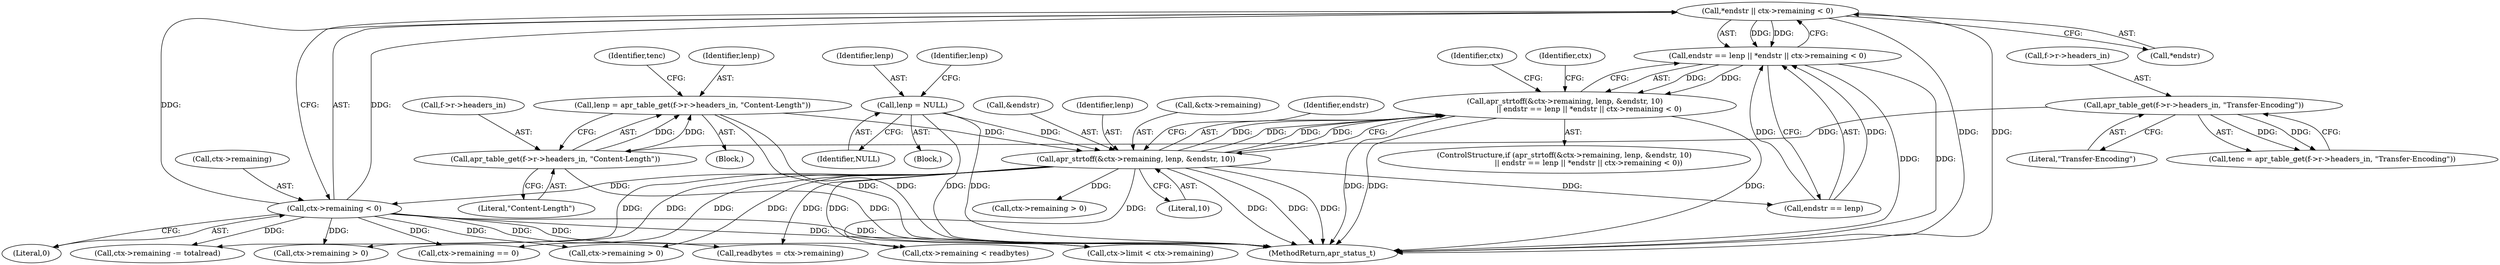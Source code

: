 digraph "0_httpd_e427c41257957b57036d5a549b260b6185d1dd73@API" {
"1000310" [label="(Call,*endstr || ctx->remaining < 0)"];
"1000313" [label="(Call,ctx->remaining < 0)"];
"1000297" [label="(Call,apr_strtoff(&ctx->remaining, lenp, &endstr, 10))"];
"1000283" [label="(Call,lenp = NULL)"];
"1000233" [label="(Call,lenp = apr_table_get(f->r->headers_in, \"Content-Length\"))"];
"1000235" [label="(Call,apr_table_get(f->r->headers_in, \"Content-Length\"))"];
"1000226" [label="(Call,apr_table_get(f->r->headers_in, \"Transfer-Encoding\"))"];
"1000306" [label="(Call,endstr == lenp || *endstr || ctx->remaining < 0)"];
"1000296" [label="(Call,apr_strtoff(&ctx->remaining, lenp, &endstr, 10)\n                     || endstr == lenp || *endstr || ctx->remaining < 0)"];
"1000234" [label="(Identifier,lenp)"];
"1000227" [label="(Call,f->r->headers_in)"];
"1000283" [label="(Call,lenp = NULL)"];
"1000308" [label="(Identifier,endstr)"];
"1000305" [label="(Literal,10)"];
"1000307" [label="(Call,endstr == lenp)"];
"1000303" [label="(Call,&endstr)"];
"1000693" [label="(Call,readbytes = ctx->remaining)"];
"1000741" [label="(Call,ctx->remaining > 0)"];
"1000287" [label="(Identifier,lenp)"];
"1000295" [label="(ControlStructure,if (apr_strtoff(&ctx->remaining, lenp, &endstr, 10)\n                     || endstr == lenp || *endstr || ctx->remaining < 0))"];
"1000687" [label="(Call,ctx->remaining < readbytes)"];
"1000317" [label="(Literal,0)"];
"1000306" [label="(Call,endstr == lenp || *endstr || ctx->remaining < 0)"];
"1000329" [label="(Identifier,ctx)"];
"1000224" [label="(Call,tenc = apr_table_get(f->r->headers_in, \"Transfer-Encoding\"))"];
"1000233" [label="(Call,lenp = apr_table_get(f->r->headers_in, \"Content-Length\"))"];
"1000302" [label="(Identifier,lenp)"];
"1000241" [label="(Literal,\"Content-Length\")"];
"1000232" [label="(Literal,\"Transfer-Encoding\")"];
"1000178" [label="(Block,)"];
"1000821" [label="(Call,ctx->remaining == 0)"];
"1000311" [label="(Call,*endstr)"];
"1000243" [label="(Identifier,tenc)"];
"1000296" [label="(Call,apr_strtoff(&ctx->remaining, lenp, &endstr, 10)\n                     || endstr == lenp || *endstr || ctx->remaining < 0)"];
"1000388" [label="(Call,ctx->remaining > 0)"];
"1000284" [label="(Identifier,lenp)"];
"1000313" [label="(Call,ctx->remaining < 0)"];
"1000310" [label="(Call,*endstr || ctx->remaining < 0)"];
"1000297" [label="(Call,apr_strtoff(&ctx->remaining, lenp, &endstr, 10))"];
"1000331" [label="(Call,ctx->limit < ctx->remaining)"];
"1000772" [label="(Call,ctx->remaining -= totalread)"];
"1000298" [label="(Call,&ctx->remaining)"];
"1000778" [label="(Call,ctx->remaining > 0)"];
"1000226" [label="(Call,apr_table_get(f->r->headers_in, \"Transfer-Encoding\"))"];
"1000314" [label="(Call,ctx->remaining)"];
"1000321" [label="(Identifier,ctx)"];
"1000236" [label="(Call,f->r->headers_in)"];
"1000244" [label="(Block,)"];
"1000908" [label="(MethodReturn,apr_status_t)"];
"1000285" [label="(Identifier,NULL)"];
"1000235" [label="(Call,apr_table_get(f->r->headers_in, \"Content-Length\"))"];
"1000310" -> "1000306"  [label="AST: "];
"1000310" -> "1000311"  [label="CFG: "];
"1000310" -> "1000313"  [label="CFG: "];
"1000311" -> "1000310"  [label="AST: "];
"1000313" -> "1000310"  [label="AST: "];
"1000306" -> "1000310"  [label="CFG: "];
"1000310" -> "1000908"  [label="DDG: "];
"1000310" -> "1000908"  [label="DDG: "];
"1000310" -> "1000306"  [label="DDG: "];
"1000310" -> "1000306"  [label="DDG: "];
"1000313" -> "1000310"  [label="DDG: "];
"1000313" -> "1000310"  [label="DDG: "];
"1000313" -> "1000317"  [label="CFG: "];
"1000314" -> "1000313"  [label="AST: "];
"1000317" -> "1000313"  [label="AST: "];
"1000313" -> "1000908"  [label="DDG: "];
"1000297" -> "1000313"  [label="DDG: "];
"1000313" -> "1000331"  [label="DDG: "];
"1000313" -> "1000388"  [label="DDG: "];
"1000313" -> "1000687"  [label="DDG: "];
"1000313" -> "1000693"  [label="DDG: "];
"1000313" -> "1000741"  [label="DDG: "];
"1000313" -> "1000772"  [label="DDG: "];
"1000313" -> "1000821"  [label="DDG: "];
"1000297" -> "1000296"  [label="AST: "];
"1000297" -> "1000305"  [label="CFG: "];
"1000298" -> "1000297"  [label="AST: "];
"1000302" -> "1000297"  [label="AST: "];
"1000303" -> "1000297"  [label="AST: "];
"1000305" -> "1000297"  [label="AST: "];
"1000308" -> "1000297"  [label="CFG: "];
"1000296" -> "1000297"  [label="CFG: "];
"1000297" -> "1000908"  [label="DDG: "];
"1000297" -> "1000908"  [label="DDG: "];
"1000297" -> "1000908"  [label="DDG: "];
"1000297" -> "1000296"  [label="DDG: "];
"1000297" -> "1000296"  [label="DDG: "];
"1000297" -> "1000296"  [label="DDG: "];
"1000297" -> "1000296"  [label="DDG: "];
"1000283" -> "1000297"  [label="DDG: "];
"1000233" -> "1000297"  [label="DDG: "];
"1000297" -> "1000307"  [label="DDG: "];
"1000297" -> "1000331"  [label="DDG: "];
"1000297" -> "1000388"  [label="DDG: "];
"1000297" -> "1000687"  [label="DDG: "];
"1000297" -> "1000693"  [label="DDG: "];
"1000297" -> "1000741"  [label="DDG: "];
"1000297" -> "1000772"  [label="DDG: "];
"1000297" -> "1000778"  [label="DDG: "];
"1000297" -> "1000821"  [label="DDG: "];
"1000283" -> "1000244"  [label="AST: "];
"1000283" -> "1000285"  [label="CFG: "];
"1000284" -> "1000283"  [label="AST: "];
"1000285" -> "1000283"  [label="AST: "];
"1000287" -> "1000283"  [label="CFG: "];
"1000283" -> "1000908"  [label="DDG: "];
"1000283" -> "1000908"  [label="DDG: "];
"1000233" -> "1000178"  [label="AST: "];
"1000233" -> "1000235"  [label="CFG: "];
"1000234" -> "1000233"  [label="AST: "];
"1000235" -> "1000233"  [label="AST: "];
"1000243" -> "1000233"  [label="CFG: "];
"1000233" -> "1000908"  [label="DDG: "];
"1000233" -> "1000908"  [label="DDG: "];
"1000235" -> "1000233"  [label="DDG: "];
"1000235" -> "1000233"  [label="DDG: "];
"1000235" -> "1000241"  [label="CFG: "];
"1000236" -> "1000235"  [label="AST: "];
"1000241" -> "1000235"  [label="AST: "];
"1000235" -> "1000908"  [label="DDG: "];
"1000226" -> "1000235"  [label="DDG: "];
"1000226" -> "1000224"  [label="AST: "];
"1000226" -> "1000232"  [label="CFG: "];
"1000227" -> "1000226"  [label="AST: "];
"1000232" -> "1000226"  [label="AST: "];
"1000224" -> "1000226"  [label="CFG: "];
"1000226" -> "1000224"  [label="DDG: "];
"1000226" -> "1000224"  [label="DDG: "];
"1000306" -> "1000296"  [label="AST: "];
"1000306" -> "1000307"  [label="CFG: "];
"1000307" -> "1000306"  [label="AST: "];
"1000296" -> "1000306"  [label="CFG: "];
"1000306" -> "1000908"  [label="DDG: "];
"1000306" -> "1000908"  [label="DDG: "];
"1000306" -> "1000296"  [label="DDG: "];
"1000306" -> "1000296"  [label="DDG: "];
"1000307" -> "1000306"  [label="DDG: "];
"1000307" -> "1000306"  [label="DDG: "];
"1000296" -> "1000295"  [label="AST: "];
"1000321" -> "1000296"  [label="CFG: "];
"1000329" -> "1000296"  [label="CFG: "];
"1000296" -> "1000908"  [label="DDG: "];
"1000296" -> "1000908"  [label="DDG: "];
"1000296" -> "1000908"  [label="DDG: "];
}
